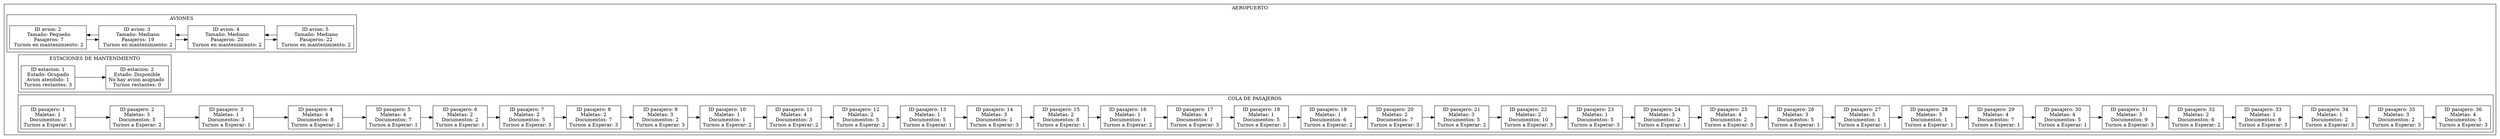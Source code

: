 digraph{ 
 rankdir=LR; 
 node[shape = record, color = black];subgraph clusterAeropuerto{ 
label = "AEROPUERTO"; 
	  subgraph clusterAviones{ 
	  label = "AVIONES"; 
		 a0[label="ID avion: 2\n Tamaño: Pequeño\n Pasajeros: 7\n Turnos en mantenimiento: 2 "];
		 a1[label="ID avion: 3\n Tamaño: Mediano\n Pasajeros: 19\n Turnos en mantenimiento: 2 "];
		 a2[label="ID avion: 4\n Tamaño: Mediano\n Pasajeros: 20\n Turnos en mantenimiento: 2 "];
		 a3[label="ID avion: 5\n Tamaño: Mediano\n Pasajeros: 22\n Turnos en mantenimiento: 2 "];
}
a0->a1
a1->a2
a1->a0
a2->a3
a2->a1
a3->a2
	  subgraph clusterlistaSim{ 
	  label = "ESTACIONES DE MANTENIMIENTO"; 
		 b0[label="ID estacion: 1\nEstado: Ocupado\nAvion atendido: 1\nTurnos restantes: 3"];
		 b1[label="ID estacion: 2\nEstado: Disponible\nNo hay avion asignado \nTurnos restantes: 0"];
b0->b1[constraint=true];
	 }	  subgraph clusterlistaCola{ 
	  label = "COLA DE ESPERA"; 
	 }	  subgraph clusterlistaColaPas{ 
	  label = "COLA DE PASAJEROS "; 
		 c0[label="ID pasajero: 1\nMaletas: 1\nDocumentos: 3\nTurnos a Esperar: 1\n "];
		 c1[label="ID pasajero: 2\nMaletas: 3\nDocumentos: 5\nTurnos a Esperar: 2\n "];
		 c2[label="ID pasajero: 3\nMaletas: 1\nDocumentos: 3\nTurnos a Esperar: 1\n "];
		 c3[label="ID pasajero: 4\nMaletas: 4\nDocumentos: 8\nTurnos a Esperar: 2\n "];
		 c4[label="ID pasajero: 5\nMaletas: 4\nDocumentos: 7\nTurnos a Esperar: 1\n "];
		 c5[label="ID pasajero: 6\nMaletas: 2\nDocumentos: 2\nTurnos a Esperar: 1\n "];
		 c6[label="ID pasajero: 7\nMaletas: 2\nDocumentos: 5\nTurnos a Esperar: 3\n "];
		 c7[label="ID pasajero: 8\nMaletas: 2\nDocumentos: 7\nTurnos a Esperar: 3\n "];
		 c8[label="ID pasajero: 9\nMaletas: 3\nDocumentos: 2\nTurnos a Esperar: 3\n "];
		 c9[label="ID pasajero: 10\nMaletas: 1\nDocumentos: 1\nTurnos a Esperar: 2\n "];
		 c10[label="ID pasajero: 11\nMaletas: 4\nDocumentos: 3\nTurnos a Esperar: 2\n "];
		 c11[label="ID pasajero: 12\nMaletas: 2\nDocumentos: 5\nTurnos a Esperar: 2\n "];
		 c12[label="ID pasajero: 13\nMaletas: 1\nDocumentos: 5\nTurnos a Esperar: 1\n "];
		 c13[label="ID pasajero: 14\nMaletas: 3\nDocumentos: 1\nTurnos a Esperar: 3\n "];
		 c14[label="ID pasajero: 15\nMaletas: 2\nDocumentos: 8\nTurnos a Esperar: 1\n "];
		 c15[label="ID pasajero: 16\nMaletas: 1\nDocumentos: 1\nTurnos a Esperar: 2\n "];
		 c16[label="ID pasajero: 17\nMaletas: 4\nDocumentos: 1\nTurnos a Esperar: 3\n "];
		 c17[label="ID pasajero: 18\nMaletas: 1\nDocumentos: 5\nTurnos a Esperar: 3\n "];
		 c18[label="ID pasajero: 19\nMaletas: 1\nDocumentos: 6\nTurnos a Esperar: 2\n "];
		 c19[label="ID pasajero: 20\nMaletas: 2\nDocumentos: 7\nTurnos a Esperar: 3\n "];
		 c20[label="ID pasajero: 21\nMaletas: 3\nDocumentos: 5\nTurnos a Esperar: 2\n "];
		 c21[label="ID pasajero: 22\nMaletas: 2\nDocumentos: 10\nTurnos a Esperar: 3\n "];
		 c22[label="ID pasajero: 23\nMaletas: 1\nDocumentos: 5\nTurnos a Esperar: 3\n "];
		 c23[label="ID pasajero: 24\nMaletas: 3\nDocumentos: 2\nTurnos a Esperar: 1\n "];
		 c24[label="ID pasajero: 25\nMaletas: 4\nDocumentos: 2\nTurnos a Esperar: 3\n "];
		 c25[label="ID pasajero: 26\nMaletas: 3\nDocumentos: 5\nTurnos a Esperar: 1\n "];
		 c26[label="ID pasajero: 27\nMaletas: 3\nDocumentos: 1\nTurnos a Esperar: 1\n "];
		 c27[label="ID pasajero: 28\nMaletas: 3\nDocumentos: 1\nTurnos a Esperar: 1\n "];
		 c28[label="ID pasajero: 29\nMaletas: 4\nDocumentos: 7\nTurnos a Esperar: 1\n "];
		 c29[label="ID pasajero: 30\nMaletas: 4\nDocumentos: 5\nTurnos a Esperar: 1\n "];
		 c30[label="ID pasajero: 31\nMaletas: 3\nDocumentos: 9\nTurnos a Esperar: 3\n "];
		 c31[label="ID pasajero: 32\nMaletas: 2\nDocumentos: 6\nTurnos a Esperar: 2\n "];
		 c32[label="ID pasajero: 33\nMaletas: 1\nDocumentos: 8\nTurnos a Esperar: 3\n "];
		 c33[label="ID pasajero: 34\nMaletas: 1\nDocumentos: 2\nTurnos a Esperar: 3\n "];
		 c34[label="ID pasajero: 35\nMaletas: 3\nDocumentos: 2\nTurnos a Esperar: 3\n "];
		 c35[label="ID pasajero: 36\nMaletas: 4\nDocumentos: 5\nTurnos a Esperar: 3\n "];
c0->c1
c1->c2
c2->c3
c3->c4
c4->c5
c5->c6
c6->c7
c7->c8
c8->c9
c9->c10
c10->c11
c11->c12
c12->c13
c13->c14
c14->c15
c15->c16
c16->c17
c17->c18
c18->c19
c19->c20
c20->c21
c21->c22
c22->c23
c23->c24
c24->c25
c25->c26
c26->c27
c27->c28
c28->c29
c29->c30
c30->c31
c31->c32
c32->c33
c33->c34
c34->c35
	 }}
}
